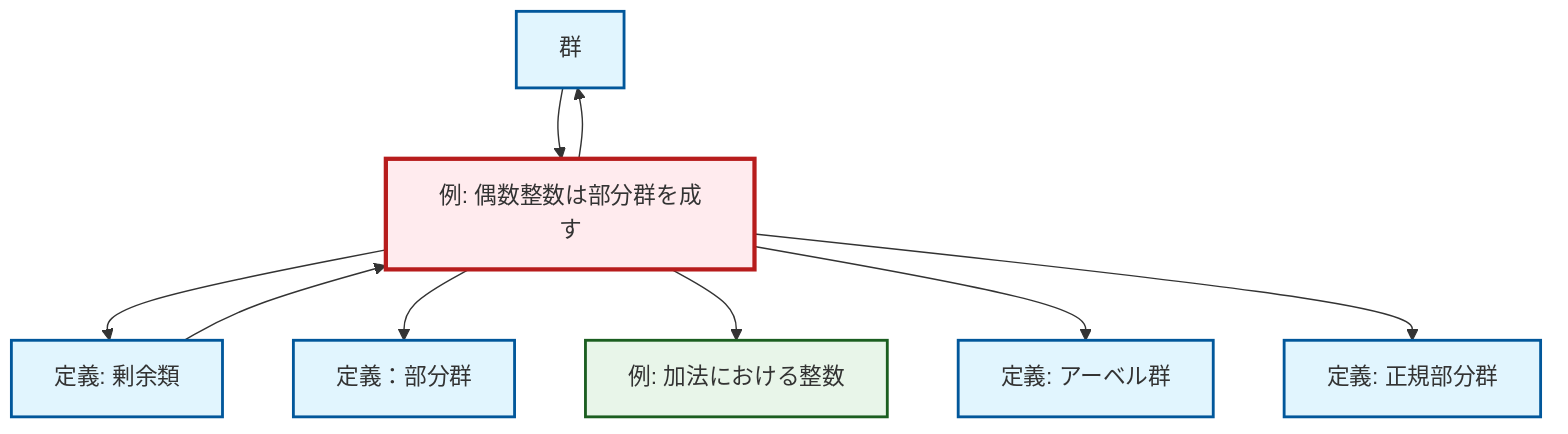 graph TD
    classDef definition fill:#e1f5fe,stroke:#01579b,stroke-width:2px
    classDef theorem fill:#f3e5f5,stroke:#4a148c,stroke-width:2px
    classDef axiom fill:#fff3e0,stroke:#e65100,stroke-width:2px
    classDef example fill:#e8f5e9,stroke:#1b5e20,stroke-width:2px
    classDef current fill:#ffebee,stroke:#b71c1c,stroke-width:3px
    def-group["群"]:::definition
    def-coset["定義: 剰余類"]:::definition
    ex-integers-addition["例: 加法における整数"]:::example
    def-abelian-group["定義: アーベル群"]:::definition
    def-subgroup["定義：部分群"]:::definition
    def-normal-subgroup["定義: 正規部分群"]:::definition
    ex-even-integers-subgroup["例: 偶数整数は部分群を成す"]:::example
    def-group --> ex-even-integers-subgroup
    ex-even-integers-subgroup --> def-coset
    ex-even-integers-subgroup --> def-group
    ex-even-integers-subgroup --> def-subgroup
    ex-even-integers-subgroup --> ex-integers-addition
    def-coset --> ex-even-integers-subgroup
    ex-even-integers-subgroup --> def-abelian-group
    ex-even-integers-subgroup --> def-normal-subgroup
    class ex-even-integers-subgroup current